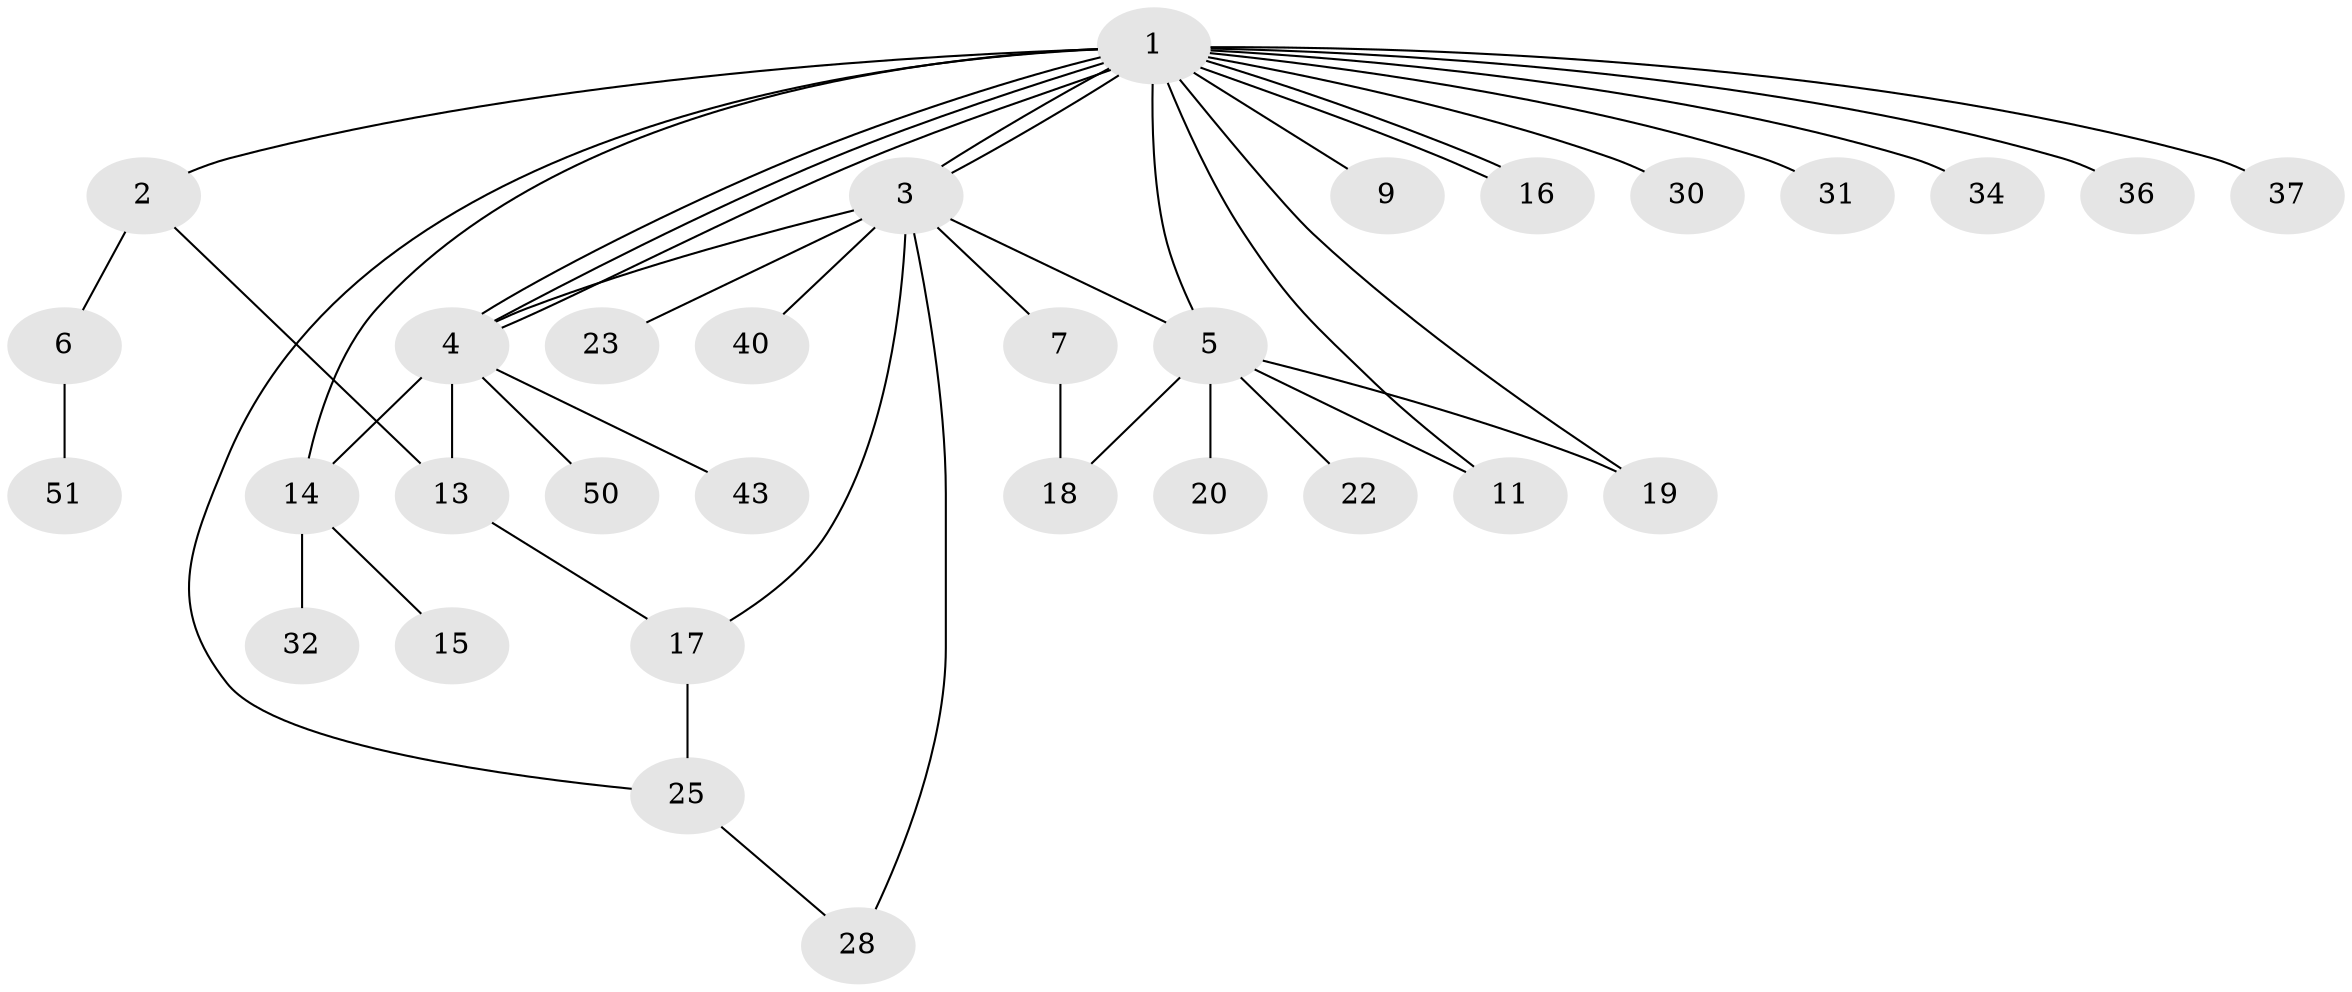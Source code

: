 // original degree distribution, {20: 0.018867924528301886, 3: 0.1509433962264151, 11: 0.018867924528301886, 9: 0.018867924528301886, 7: 0.018867924528301886, 2: 0.18867924528301888, 5: 0.018867924528301886, 1: 0.49056603773584906, 4: 0.05660377358490566, 8: 0.018867924528301886}
// Generated by graph-tools (version 1.1) at 2025/18/03/04/25 18:18:24]
// undirected, 31 vertices, 44 edges
graph export_dot {
graph [start="1"]
  node [color=gray90,style=filled];
  1;
  2;
  3 [super="+35"];
  4 [super="+24"];
  5 [super="+12+8+41+53+49+33"];
  6;
  7;
  9;
  11;
  13;
  14 [super="+27"];
  15;
  16;
  17;
  18 [super="+38"];
  19;
  20 [super="+21+29"];
  22;
  23;
  25 [super="+46+52+44+48+26"];
  28;
  30;
  31;
  32;
  34 [super="+42"];
  36;
  37;
  40;
  43;
  50;
  51;
  1 -- 2;
  1 -- 3;
  1 -- 3;
  1 -- 4;
  1 -- 4;
  1 -- 4;
  1 -- 5;
  1 -- 9;
  1 -- 11;
  1 -- 14 [weight=2];
  1 -- 16;
  1 -- 16;
  1 -- 19;
  1 -- 25;
  1 -- 30;
  1 -- 31;
  1 -- 34;
  1 -- 36;
  1 -- 37;
  2 -- 6;
  2 -- 13;
  3 -- 4 [weight=2];
  3 -- 7;
  3 -- 23;
  3 -- 28;
  3 -- 40;
  3 -- 17;
  3 -- 5;
  4 -- 13;
  4 -- 43;
  4 -- 50;
  4 -- 14;
  5 -- 19;
  5 -- 11 [weight=2];
  5 -- 20;
  5 -- 22;
  5 -- 18;
  6 -- 51;
  7 -- 18;
  13 -- 17;
  14 -- 15;
  14 -- 32;
  17 -- 25 [weight=2];
  25 -- 28;
}
